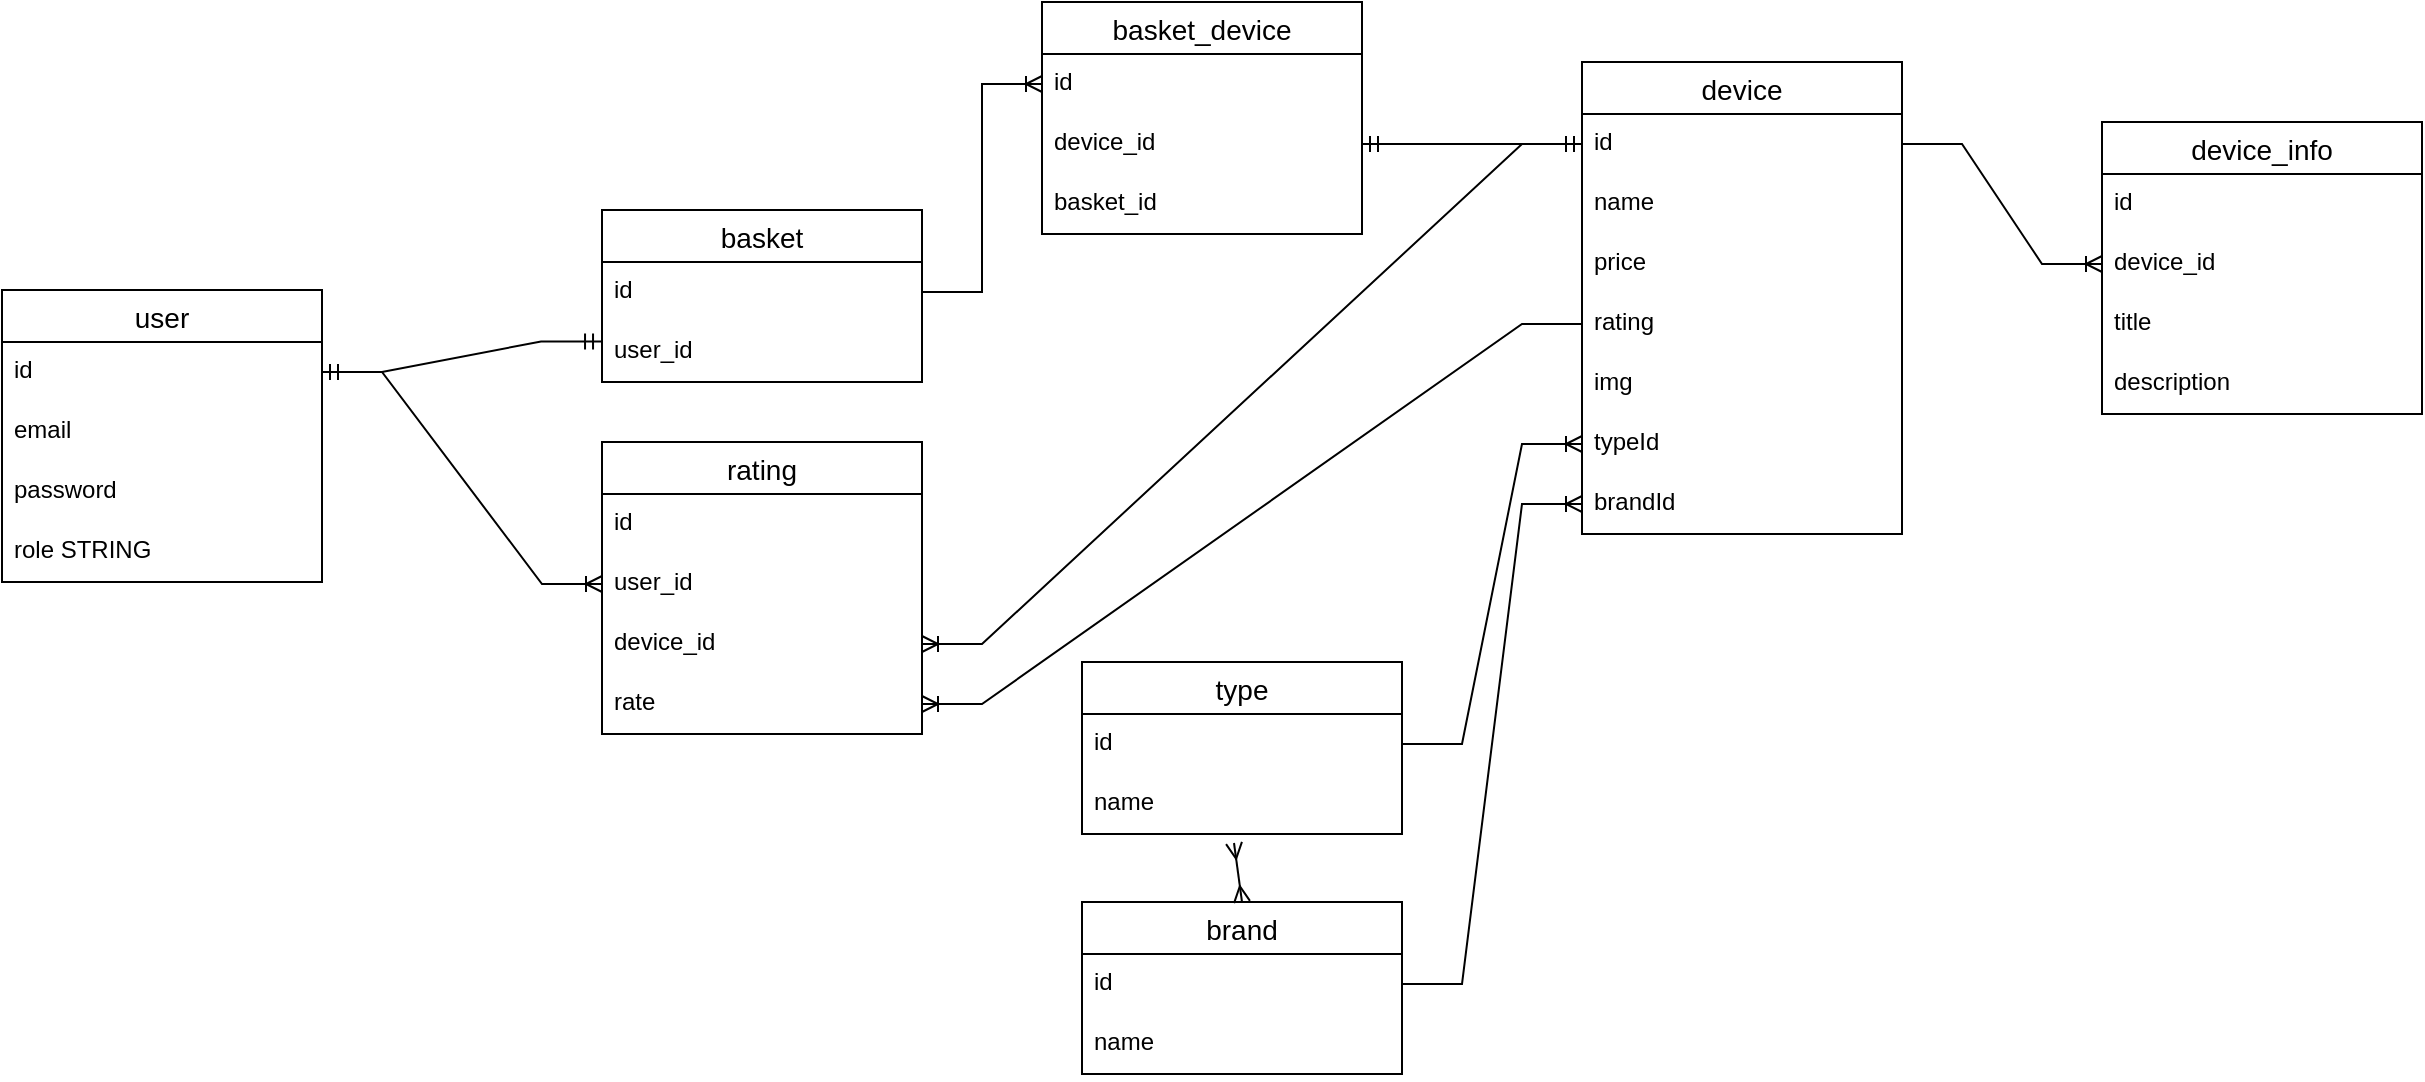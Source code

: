 <mxfile version="17.4.1" type="device"><diagram id="4HyHCVIvPZUedZXH0jFv" name="Page-1"><mxGraphModel dx="1730" dy="952" grid="1" gridSize="10" guides="1" tooltips="1" connect="1" arrows="1" fold="1" page="1" pageScale="1" pageWidth="827" pageHeight="1169" math="0" shadow="0"><root><mxCell id="0"/><mxCell id="1" parent="0"/><mxCell id="rN01_i8QaaTde1HfHkO0-1" value="user" style="swimlane;fontStyle=0;childLayout=stackLayout;horizontal=1;startSize=26;horizontalStack=0;resizeParent=1;resizeParentMax=0;resizeLast=0;collapsible=1;marginBottom=0;align=center;fontSize=14;" vertex="1" parent="1"><mxGeometry x="100" y="284" width="160" height="146" as="geometry"/></mxCell><mxCell id="rN01_i8QaaTde1HfHkO0-2" value="id" style="text;strokeColor=none;fillColor=none;spacingLeft=4;spacingRight=4;overflow=hidden;rotatable=0;points=[[0,0.5],[1,0.5]];portConstraint=eastwest;fontSize=12;" vertex="1" parent="rN01_i8QaaTde1HfHkO0-1"><mxGeometry y="26" width="160" height="30" as="geometry"/></mxCell><mxCell id="rN01_i8QaaTde1HfHkO0-3" value="email" style="text;strokeColor=none;fillColor=none;spacingLeft=4;spacingRight=4;overflow=hidden;rotatable=0;points=[[0,0.5],[1,0.5]];portConstraint=eastwest;fontSize=12;" vertex="1" parent="rN01_i8QaaTde1HfHkO0-1"><mxGeometry y="56" width="160" height="30" as="geometry"/></mxCell><mxCell id="rN01_i8QaaTde1HfHkO0-5" value="password" style="text;strokeColor=none;fillColor=none;spacingLeft=4;spacingRight=4;overflow=hidden;rotatable=0;points=[[0,0.5],[1,0.5]];portConstraint=eastwest;fontSize=12;" vertex="1" parent="rN01_i8QaaTde1HfHkO0-1"><mxGeometry y="86" width="160" height="30" as="geometry"/></mxCell><mxCell id="rN01_i8QaaTde1HfHkO0-4" value="role STRING" style="text;strokeColor=none;fillColor=none;spacingLeft=4;spacingRight=4;overflow=hidden;rotatable=0;points=[[0,0.5],[1,0.5]];portConstraint=eastwest;fontSize=12;" vertex="1" parent="rN01_i8QaaTde1HfHkO0-1"><mxGeometry y="116" width="160" height="30" as="geometry"/></mxCell><mxCell id="rN01_i8QaaTde1HfHkO0-6" value="basket" style="swimlane;fontStyle=0;childLayout=stackLayout;horizontal=1;startSize=26;horizontalStack=0;resizeParent=1;resizeParentMax=0;resizeLast=0;collapsible=1;marginBottom=0;align=center;fontSize=14;" vertex="1" parent="1"><mxGeometry x="400" y="244" width="160" height="86" as="geometry"/></mxCell><mxCell id="rN01_i8QaaTde1HfHkO0-7" value="id" style="text;strokeColor=none;fillColor=none;spacingLeft=4;spacingRight=4;overflow=hidden;rotatable=0;points=[[0,0.5],[1,0.5]];portConstraint=eastwest;fontSize=12;" vertex="1" parent="rN01_i8QaaTde1HfHkO0-6"><mxGeometry y="26" width="160" height="30" as="geometry"/></mxCell><mxCell id="rN01_i8QaaTde1HfHkO0-8" value="user_id" style="text;strokeColor=none;fillColor=none;spacingLeft=4;spacingRight=4;overflow=hidden;rotatable=0;points=[[0,0.5],[1,0.5]];portConstraint=eastwest;fontSize=12;" vertex="1" parent="rN01_i8QaaTde1HfHkO0-6"><mxGeometry y="56" width="160" height="30" as="geometry"/></mxCell><mxCell id="rN01_i8QaaTde1HfHkO0-11" value="" style="edgeStyle=entityRelationEdgeStyle;fontSize=12;html=1;endArrow=ERmandOne;startArrow=ERmandOne;rounded=0;exitX=1;exitY=0.5;exitDx=0;exitDy=0;entryX=-0.003;entryY=0.325;entryDx=0;entryDy=0;entryPerimeter=0;" edge="1" parent="1" source="rN01_i8QaaTde1HfHkO0-2" target="rN01_i8QaaTde1HfHkO0-8"><mxGeometry width="100" height="100" relative="1" as="geometry"><mxPoint x="340" y="340" as="sourcePoint"/><mxPoint x="440" y="240" as="targetPoint"/></mxGeometry></mxCell><mxCell id="rN01_i8QaaTde1HfHkO0-12" value="device" style="swimlane;fontStyle=0;childLayout=stackLayout;horizontal=1;startSize=26;horizontalStack=0;resizeParent=1;resizeParentMax=0;resizeLast=0;collapsible=1;marginBottom=0;align=center;fontSize=14;" vertex="1" parent="1"><mxGeometry x="890" y="170" width="160" height="236" as="geometry"/></mxCell><mxCell id="rN01_i8QaaTde1HfHkO0-13" value="id" style="text;strokeColor=none;fillColor=none;spacingLeft=4;spacingRight=4;overflow=hidden;rotatable=0;points=[[0,0.5],[1,0.5]];portConstraint=eastwest;fontSize=12;" vertex="1" parent="rN01_i8QaaTde1HfHkO0-12"><mxGeometry y="26" width="160" height="30" as="geometry"/></mxCell><mxCell id="rN01_i8QaaTde1HfHkO0-14" value="name" style="text;strokeColor=none;fillColor=none;spacingLeft=4;spacingRight=4;overflow=hidden;rotatable=0;points=[[0,0.5],[1,0.5]];portConstraint=eastwest;fontSize=12;" vertex="1" parent="rN01_i8QaaTde1HfHkO0-12"><mxGeometry y="56" width="160" height="30" as="geometry"/></mxCell><mxCell id="rN01_i8QaaTde1HfHkO0-15" value="price" style="text;strokeColor=none;fillColor=none;spacingLeft=4;spacingRight=4;overflow=hidden;rotatable=0;points=[[0,0.5],[1,0.5]];portConstraint=eastwest;fontSize=12;" vertex="1" parent="rN01_i8QaaTde1HfHkO0-12"><mxGeometry y="86" width="160" height="30" as="geometry"/></mxCell><mxCell id="rN01_i8QaaTde1HfHkO0-17" value="rating" style="text;strokeColor=none;fillColor=none;spacingLeft=4;spacingRight=4;overflow=hidden;rotatable=0;points=[[0,0.5],[1,0.5]];portConstraint=eastwest;fontSize=12;" vertex="1" parent="rN01_i8QaaTde1HfHkO0-12"><mxGeometry y="116" width="160" height="30" as="geometry"/></mxCell><mxCell id="rN01_i8QaaTde1HfHkO0-16" value="img" style="text;strokeColor=none;fillColor=none;spacingLeft=4;spacingRight=4;overflow=hidden;rotatable=0;points=[[0,0.5],[1,0.5]];portConstraint=eastwest;fontSize=12;" vertex="1" parent="rN01_i8QaaTde1HfHkO0-12"><mxGeometry y="146" width="160" height="30" as="geometry"/></mxCell><mxCell id="rN01_i8QaaTde1HfHkO0-19" value="typeId" style="text;strokeColor=none;fillColor=none;spacingLeft=4;spacingRight=4;overflow=hidden;rotatable=0;points=[[0,0.5],[1,0.5]];portConstraint=eastwest;fontSize=12;" vertex="1" parent="rN01_i8QaaTde1HfHkO0-12"><mxGeometry y="176" width="160" height="30" as="geometry"/></mxCell><mxCell id="rN01_i8QaaTde1HfHkO0-18" value="brandId" style="text;strokeColor=none;fillColor=none;spacingLeft=4;spacingRight=4;overflow=hidden;rotatable=0;points=[[0,0.5],[1,0.5]];portConstraint=eastwest;fontSize=12;" vertex="1" parent="rN01_i8QaaTde1HfHkO0-12"><mxGeometry y="206" width="160" height="30" as="geometry"/></mxCell><mxCell id="rN01_i8QaaTde1HfHkO0-20" value="type" style="swimlane;fontStyle=0;childLayout=stackLayout;horizontal=1;startSize=26;horizontalStack=0;resizeParent=1;resizeParentMax=0;resizeLast=0;collapsible=1;marginBottom=0;align=center;fontSize=14;" vertex="1" parent="1"><mxGeometry x="640" y="470" width="160" height="86" as="geometry"/></mxCell><mxCell id="rN01_i8QaaTde1HfHkO0-21" value="id" style="text;strokeColor=none;fillColor=none;spacingLeft=4;spacingRight=4;overflow=hidden;rotatable=0;points=[[0,0.5],[1,0.5]];portConstraint=eastwest;fontSize=12;" vertex="1" parent="rN01_i8QaaTde1HfHkO0-20"><mxGeometry y="26" width="160" height="30" as="geometry"/></mxCell><mxCell id="rN01_i8QaaTde1HfHkO0-22" value="name" style="text;strokeColor=none;fillColor=none;spacingLeft=4;spacingRight=4;overflow=hidden;rotatable=0;points=[[0,0.5],[1,0.5]];portConstraint=eastwest;fontSize=12;" vertex="1" parent="rN01_i8QaaTde1HfHkO0-20"><mxGeometry y="56" width="160" height="30" as="geometry"/></mxCell><mxCell id="rN01_i8QaaTde1HfHkO0-25" value="brand" style="swimlane;fontStyle=0;childLayout=stackLayout;horizontal=1;startSize=26;horizontalStack=0;resizeParent=1;resizeParentMax=0;resizeLast=0;collapsible=1;marginBottom=0;align=center;fontSize=14;" vertex="1" parent="1"><mxGeometry x="640" y="590" width="160" height="86" as="geometry"/></mxCell><mxCell id="rN01_i8QaaTde1HfHkO0-26" value="id" style="text;strokeColor=none;fillColor=none;spacingLeft=4;spacingRight=4;overflow=hidden;rotatable=0;points=[[0,0.5],[1,0.5]];portConstraint=eastwest;fontSize=12;" vertex="1" parent="rN01_i8QaaTde1HfHkO0-25"><mxGeometry y="26" width="160" height="30" as="geometry"/></mxCell><mxCell id="rN01_i8QaaTde1HfHkO0-27" value="name" style="text;strokeColor=none;fillColor=none;spacingLeft=4;spacingRight=4;overflow=hidden;rotatable=0;points=[[0,0.5],[1,0.5]];portConstraint=eastwest;fontSize=12;" vertex="1" parent="rN01_i8QaaTde1HfHkO0-25"><mxGeometry y="56" width="160" height="30" as="geometry"/></mxCell><mxCell id="rN01_i8QaaTde1HfHkO0-30" value="" style="edgeStyle=entityRelationEdgeStyle;fontSize=12;html=1;endArrow=ERoneToMany;rounded=0;exitX=1;exitY=0.5;exitDx=0;exitDy=0;entryX=0;entryY=0.5;entryDx=0;entryDy=0;" edge="1" parent="1" source="rN01_i8QaaTde1HfHkO0-21" target="rN01_i8QaaTde1HfHkO0-19"><mxGeometry width="100" height="100" relative="1" as="geometry"><mxPoint x="170" y="410" as="sourcePoint"/><mxPoint x="270" y="310" as="targetPoint"/></mxGeometry></mxCell><mxCell id="rN01_i8QaaTde1HfHkO0-31" value="" style="edgeStyle=entityRelationEdgeStyle;fontSize=12;html=1;endArrow=ERoneToMany;rounded=0;exitX=1;exitY=0.5;exitDx=0;exitDy=0;entryX=0;entryY=0.5;entryDx=0;entryDy=0;" edge="1" parent="1" source="rN01_i8QaaTde1HfHkO0-26" target="rN01_i8QaaTde1HfHkO0-18"><mxGeometry width="100" height="100" relative="1" as="geometry"><mxPoint x="170" y="410" as="sourcePoint"/><mxPoint x="270" y="310" as="targetPoint"/></mxGeometry></mxCell><mxCell id="rN01_i8QaaTde1HfHkO0-32" value="" style="fontSize=12;html=1;endArrow=ERmany;startArrow=ERmany;rounded=0;exitX=0.475;exitY=1.15;exitDx=0;exitDy=0;exitPerimeter=0;entryX=0.5;entryY=0;entryDx=0;entryDy=0;" edge="1" parent="1" source="rN01_i8QaaTde1HfHkO0-22" target="rN01_i8QaaTde1HfHkO0-25"><mxGeometry width="100" height="100" relative="1" as="geometry"><mxPoint x="710" y="410" as="sourcePoint"/><mxPoint x="810" y="310" as="targetPoint"/></mxGeometry></mxCell><mxCell id="rN01_i8QaaTde1HfHkO0-33" value="device_info" style="swimlane;fontStyle=0;childLayout=stackLayout;horizontal=1;startSize=26;horizontalStack=0;resizeParent=1;resizeParentMax=0;resizeLast=0;collapsible=1;marginBottom=0;align=center;fontSize=14;" vertex="1" parent="1"><mxGeometry x="1150" y="200" width="160" height="146" as="geometry"/></mxCell><mxCell id="rN01_i8QaaTde1HfHkO0-34" value="id" style="text;strokeColor=none;fillColor=none;spacingLeft=4;spacingRight=4;overflow=hidden;rotatable=0;points=[[0,0.5],[1,0.5]];portConstraint=eastwest;fontSize=12;" vertex="1" parent="rN01_i8QaaTde1HfHkO0-33"><mxGeometry y="26" width="160" height="30" as="geometry"/></mxCell><mxCell id="rN01_i8QaaTde1HfHkO0-35" value="device_id" style="text;strokeColor=none;fillColor=none;spacingLeft=4;spacingRight=4;overflow=hidden;rotatable=0;points=[[0,0.5],[1,0.5]];portConstraint=eastwest;fontSize=12;" vertex="1" parent="rN01_i8QaaTde1HfHkO0-33"><mxGeometry y="56" width="160" height="30" as="geometry"/></mxCell><mxCell id="rN01_i8QaaTde1HfHkO0-36" value="title" style="text;strokeColor=none;fillColor=none;spacingLeft=4;spacingRight=4;overflow=hidden;rotatable=0;points=[[0,0.5],[1,0.5]];portConstraint=eastwest;fontSize=12;" vertex="1" parent="rN01_i8QaaTde1HfHkO0-33"><mxGeometry y="86" width="160" height="30" as="geometry"/></mxCell><mxCell id="rN01_i8QaaTde1HfHkO0-37" value="description" style="text;strokeColor=none;fillColor=none;spacingLeft=4;spacingRight=4;overflow=hidden;rotatable=0;points=[[0,0.5],[1,0.5]];portConstraint=eastwest;fontSize=12;" vertex="1" parent="rN01_i8QaaTde1HfHkO0-33"><mxGeometry y="116" width="160" height="30" as="geometry"/></mxCell><mxCell id="rN01_i8QaaTde1HfHkO0-40" style="edgeStyle=none;rounded=0;orthogonalLoop=1;jettySize=auto;html=1;entryX=0;entryY=0.5;entryDx=0;entryDy=0;" edge="1" parent="rN01_i8QaaTde1HfHkO0-33" source="rN01_i8QaaTde1HfHkO0-35" target="rN01_i8QaaTde1HfHkO0-35"><mxGeometry relative="1" as="geometry"/></mxCell><mxCell id="rN01_i8QaaTde1HfHkO0-38" value="" style="edgeStyle=entityRelationEdgeStyle;fontSize=12;html=1;endArrow=ERoneToMany;rounded=0;exitX=1;exitY=0.5;exitDx=0;exitDy=0;entryX=0;entryY=0.5;entryDx=0;entryDy=0;" edge="1" parent="1" source="rN01_i8QaaTde1HfHkO0-13" target="rN01_i8QaaTde1HfHkO0-35"><mxGeometry width="100" height="100" relative="1" as="geometry"><mxPoint x="170" y="410" as="sourcePoint"/><mxPoint x="620" y="341" as="targetPoint"/></mxGeometry></mxCell><mxCell id="rN01_i8QaaTde1HfHkO0-41" value="basket_device" style="swimlane;fontStyle=0;childLayout=stackLayout;horizontal=1;startSize=26;horizontalStack=0;resizeParent=1;resizeParentMax=0;resizeLast=0;collapsible=1;marginBottom=0;align=center;fontSize=14;" vertex="1" parent="1"><mxGeometry x="620" y="140" width="160" height="116" as="geometry"/></mxCell><mxCell id="rN01_i8QaaTde1HfHkO0-42" value="id" style="text;strokeColor=none;fillColor=none;spacingLeft=4;spacingRight=4;overflow=hidden;rotatable=0;points=[[0,0.5],[1,0.5]];portConstraint=eastwest;fontSize=12;" vertex="1" parent="rN01_i8QaaTde1HfHkO0-41"><mxGeometry y="26" width="160" height="30" as="geometry"/></mxCell><mxCell id="rN01_i8QaaTde1HfHkO0-43" value="device_id" style="text;strokeColor=none;fillColor=none;spacingLeft=4;spacingRight=4;overflow=hidden;rotatable=0;points=[[0,0.5],[1,0.5]];portConstraint=eastwest;fontSize=12;" vertex="1" parent="rN01_i8QaaTde1HfHkO0-41"><mxGeometry y="56" width="160" height="30" as="geometry"/></mxCell><mxCell id="rN01_i8QaaTde1HfHkO0-44" value="basket_id" style="text;strokeColor=none;fillColor=none;spacingLeft=4;spacingRight=4;overflow=hidden;rotatable=0;points=[[0,0.5],[1,0.5]];portConstraint=eastwest;fontSize=12;" vertex="1" parent="rN01_i8QaaTde1HfHkO0-41"><mxGeometry y="86" width="160" height="30" as="geometry"/></mxCell><mxCell id="rN01_i8QaaTde1HfHkO0-45" value="" style="edgeStyle=entityRelationEdgeStyle;fontSize=12;html=1;endArrow=ERoneToMany;rounded=0;exitX=1;exitY=0.5;exitDx=0;exitDy=0;entryX=0;entryY=0.5;entryDx=0;entryDy=0;" edge="1" parent="1" source="rN01_i8QaaTde1HfHkO0-7" target="rN01_i8QaaTde1HfHkO0-42"><mxGeometry width="100" height="100" relative="1" as="geometry"><mxPoint x="200" y="490" as="sourcePoint"/><mxPoint x="300" y="390" as="targetPoint"/></mxGeometry></mxCell><mxCell id="rN01_i8QaaTde1HfHkO0-46" style="edgeStyle=none;rounded=0;orthogonalLoop=1;jettySize=auto;html=1;exitX=0.5;exitY=0;exitDx=0;exitDy=0;" edge="1" parent="1" source="rN01_i8QaaTde1HfHkO0-6" target="rN01_i8QaaTde1HfHkO0-6"><mxGeometry relative="1" as="geometry"/></mxCell><mxCell id="rN01_i8QaaTde1HfHkO0-47" value="" style="edgeStyle=entityRelationEdgeStyle;fontSize=12;html=1;endArrow=ERmandOne;startArrow=ERmandOne;rounded=0;exitX=1;exitY=0.5;exitDx=0;exitDy=0;entryX=0;entryY=0.5;entryDx=0;entryDy=0;" edge="1" parent="1" source="rN01_i8QaaTde1HfHkO0-43" target="rN01_i8QaaTde1HfHkO0-13"><mxGeometry width="100" height="100" relative="1" as="geometry"><mxPoint x="790" y="490" as="sourcePoint"/><mxPoint x="890" y="390" as="targetPoint"/></mxGeometry></mxCell><mxCell id="rN01_i8QaaTde1HfHkO0-48" value="rating" style="swimlane;fontStyle=0;childLayout=stackLayout;horizontal=1;startSize=26;horizontalStack=0;resizeParent=1;resizeParentMax=0;resizeLast=0;collapsible=1;marginBottom=0;align=center;fontSize=14;" vertex="1" parent="1"><mxGeometry x="400" y="360" width="160" height="146" as="geometry"/></mxCell><mxCell id="rN01_i8QaaTde1HfHkO0-49" value="id" style="text;strokeColor=none;fillColor=none;spacingLeft=4;spacingRight=4;overflow=hidden;rotatable=0;points=[[0,0.5],[1,0.5]];portConstraint=eastwest;fontSize=12;" vertex="1" parent="rN01_i8QaaTde1HfHkO0-48"><mxGeometry y="26" width="160" height="30" as="geometry"/></mxCell><mxCell id="rN01_i8QaaTde1HfHkO0-50" value="user_id" style="text;strokeColor=none;fillColor=none;spacingLeft=4;spacingRight=4;overflow=hidden;rotatable=0;points=[[0,0.5],[1,0.5]];portConstraint=eastwest;fontSize=12;" vertex="1" parent="rN01_i8QaaTde1HfHkO0-48"><mxGeometry y="56" width="160" height="30" as="geometry"/></mxCell><mxCell id="rN01_i8QaaTde1HfHkO0-51" value="device_id" style="text;strokeColor=none;fillColor=none;spacingLeft=4;spacingRight=4;overflow=hidden;rotatable=0;points=[[0,0.5],[1,0.5]];portConstraint=eastwest;fontSize=12;" vertex="1" parent="rN01_i8QaaTde1HfHkO0-48"><mxGeometry y="86" width="160" height="30" as="geometry"/></mxCell><mxCell id="rN01_i8QaaTde1HfHkO0-52" value="rate" style="text;strokeColor=none;fillColor=none;spacingLeft=4;spacingRight=4;overflow=hidden;rotatable=0;points=[[0,0.5],[1,0.5]];portConstraint=eastwest;fontSize=12;" vertex="1" parent="rN01_i8QaaTde1HfHkO0-48"><mxGeometry y="116" width="160" height="30" as="geometry"/></mxCell><mxCell id="rN01_i8QaaTde1HfHkO0-53" value="" style="edgeStyle=entityRelationEdgeStyle;fontSize=12;html=1;endArrow=ERoneToMany;rounded=0;exitX=1;exitY=0.5;exitDx=0;exitDy=0;entryX=0;entryY=0.5;entryDx=0;entryDy=0;" edge="1" parent="1" source="rN01_i8QaaTde1HfHkO0-2" target="rN01_i8QaaTde1HfHkO0-50"><mxGeometry width="100" height="100" relative="1" as="geometry"><mxPoint x="570" y="490" as="sourcePoint"/><mxPoint x="670" y="390" as="targetPoint"/></mxGeometry></mxCell><mxCell id="rN01_i8QaaTde1HfHkO0-54" value="" style="edgeStyle=entityRelationEdgeStyle;fontSize=12;html=1;endArrow=ERoneToMany;rounded=0;entryX=1;entryY=0.5;entryDx=0;entryDy=0;exitX=0;exitY=0.5;exitDx=0;exitDy=0;" edge="1" parent="1" source="rN01_i8QaaTde1HfHkO0-17" target="rN01_i8QaaTde1HfHkO0-52"><mxGeometry width="100" height="100" relative="1" as="geometry"><mxPoint x="630" y="350" as="sourcePoint"/><mxPoint x="670" y="390" as="targetPoint"/></mxGeometry></mxCell><mxCell id="rN01_i8QaaTde1HfHkO0-55" value="" style="edgeStyle=entityRelationEdgeStyle;fontSize=12;html=1;endArrow=ERoneToMany;rounded=0;entryX=1;entryY=0.5;entryDx=0;entryDy=0;exitX=0;exitY=0.5;exitDx=0;exitDy=0;" edge="1" parent="1" source="rN01_i8QaaTde1HfHkO0-13" target="rN01_i8QaaTde1HfHkO0-51"><mxGeometry width="100" height="100" relative="1" as="geometry"><mxPoint x="570" y="490" as="sourcePoint"/><mxPoint x="670" y="390" as="targetPoint"/></mxGeometry></mxCell></root></mxGraphModel></diagram></mxfile>